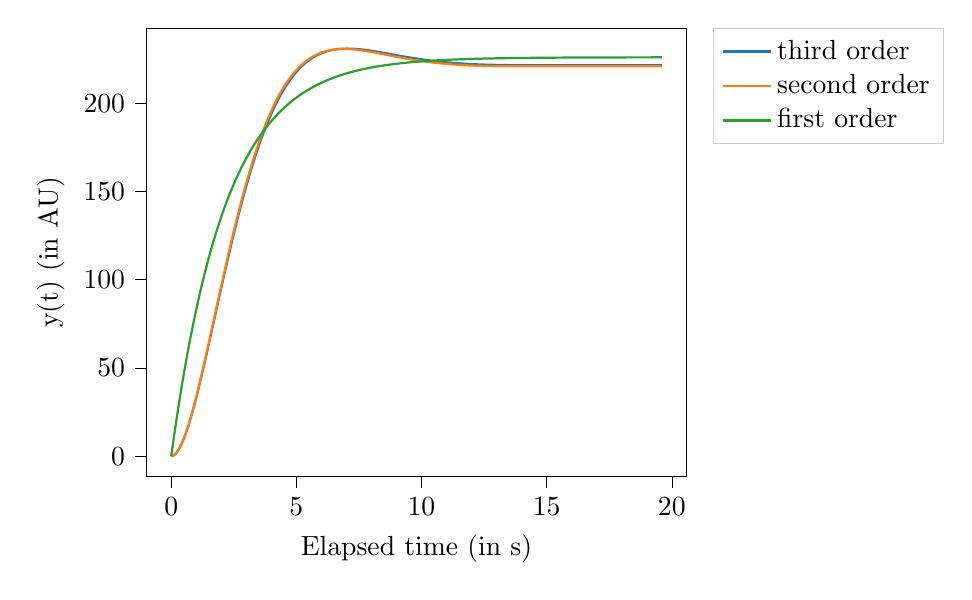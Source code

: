 % This file was created by tikzplotlib v0.9.5.
\begin{tikzpicture}

\definecolor{color0}{rgb}{0.122,0.467,0.706}
\definecolor{color1}{rgb}{1,0.498,0.055}
\definecolor{color2}{rgb}{0.173,0.627,0.173}

\begin{axis}[
legend cell align={left},
legend style={fill opacity=0.8, draw opacity=1, text opacity=1, at={(1.05,1)}, anchor=north west, draw=white!80!black},
tick align=outside,
tick pos=left,
x grid style={white!69.02!black},
xlabel={Elapsed time (in s)},
xmin=-0.98, xmax=20.58,
xtick style={color=black},
y grid style={white!69.02!black},
ylabel={y(t) (in AU)},
ymin=-11.544, ymax=242.43,
ytick style={color=black}
]
\addplot [thick, color0]
table {%
0 0
0.101 0.445
0.201 1.725
0.302 3.762
0.402 6.482
0.503 9.812
0.603 13.687
0.704 18.044
0.804 22.822
0.905 27.966
1.005 33.423
1.106 39.145
1.206 45.085
1.307 51.2
1.407 57.452
1.508 63.803
1.608 70.22
1.709 76.671
1.809 83.129
1.91 89.567
2.01 95.961
2.111 102.29
2.211 108.535
2.312 114.678
2.412 120.705
2.513 126.602
2.613 132.356
2.714 137.958
2.814 143.399
2.915 148.672
3.015 153.771
3.116 158.691
3.216 163.428
3.317 167.979
3.417 172.344
3.518 176.521
3.618 180.51
3.719 184.312
3.819 187.929
3.92 191.363
4.021 194.615
4.121 197.69
4.222 200.59
4.322 203.32
4.423 205.884
4.523 208.286
4.624 210.531
4.724 212.625
4.825 214.571
4.925 216.376
5.026 218.044
5.126 219.581
5.227 220.993
5.327 222.285
5.428 223.463
5.528 224.531
5.629 225.496
5.729 226.362
5.83 227.134
5.93 227.819
6.031 228.421
6.131 228.944
6.232 229.395
6.332 229.776
6.433 230.094
6.533 230.351
6.634 230.554
6.734 230.704
6.835 230.807
6.935 230.867
7.036 230.886
7.136 230.869
7.237 230.818
7.337 230.736
7.438 230.628
7.538 230.495
7.639 230.34
7.739 230.165
7.84 229.974
7.941 229.768
8.041 229.549
8.142 229.32
8.242 229.082
8.343 228.837
8.443 228.586
8.544 228.331
8.644 228.073
8.745 227.814
8.845 227.554
8.946 227.295
9.046 227.038
9.147 226.783
9.247 226.532
9.348 226.284
9.448 226.041
9.549 225.803
9.649 225.571
9.75 225.345
9.85 225.125
9.951 224.912
10.051 224.705
10.152 224.506
10.252 224.313
10.353 224.129
10.453 223.951
10.554 223.781
10.654 223.619
10.755 223.464
10.855 223.316
10.956 223.175
11.056 223.042
11.157 222.916
11.257 222.796
11.358 222.684
11.458 222.578
11.559 222.478
11.659 222.385
11.76 222.298
11.861 222.216
11.961 222.141
12.062 222.07
12.162 222.005
12.263 221.945
12.363 221.89
12.464 221.839
12.564 221.792
12.665 221.75
12.765 221.712
12.866 221.677
12.966 221.646
13.067 221.618
13.167 221.593
13.268 221.572
13.368 221.553
13.469 221.536
13.569 221.522
13.67 221.51
13.77 221.5
13.871 221.492
13.971 221.492
14.072 221.492
14.172 221.492
14.273 221.492
14.373 221.492
14.474 221.492
14.574 221.492
14.675 221.492
14.775 221.492
14.876 221.492
14.976 221.492
15.077 221.492
15.177 221.492
15.278 221.492
15.378 221.492
15.479 221.492
15.579 221.492
15.68 221.492
15.781 221.492
15.881 221.492
15.982 221.492
16.082 221.492
16.183 221.492
16.283 221.492
16.384 221.492
16.484 221.492
16.585 221.492
16.685 221.492
16.786 221.492
16.886 221.492
16.987 221.492
17.087 221.492
17.188 221.492
17.288 221.492
17.389 221.492
17.489 221.492
17.59 221.492
17.69 221.492
17.791 221.492
17.891 221.492
17.992 221.492
18.092 221.492
18.193 221.492
18.293 221.492
18.394 221.492
18.494 221.492
18.595 221.492
18.695 221.492
18.796 221.492
18.896 221.492
18.997 221.492
19.097 221.492
19.198 221.492
19.298 221.492
19.399 221.492
19.499 221.492
19.6 221.492
};
\addlegendentry{third order}
\addplot [thick, color1]
table {%
0 0
0.101 0.43
0.201 1.711
0.302 3.765
0.402 6.516
0.503 9.889
0.603 13.818
0.704 18.238
0.804 23.086
0.905 28.307
1.005 33.847
1.106 39.654
1.206 45.683
1.307 51.889
1.407 58.231
1.508 64.673
1.608 71.179
1.709 77.718
1.809 84.26
1.91 90.778
2.01 97.249
2.111 103.65
2.211 109.963
2.312 116.168
2.412 122.251
2.513 128.198
2.613 133.997
2.714 139.637
2.814 145.11
2.915 150.409
3.015 155.526
3.116 160.459
3.216 165.202
3.317 169.754
3.417 174.114
3.518 178.279
3.618 182.252
3.719 186.032
3.819 189.621
3.92 193.023
4.021 196.238
4.121 199.272
4.222 202.127
4.322 204.809
4.423 207.32
4.523 209.667
4.624 211.854
4.724 213.887
4.825 215.77
4.925 217.51
5.026 219.112
5.126 220.581
5.227 221.924
5.327 223.146
5.428 224.253
5.528 225.251
5.629 226.144
5.729 226.94
5.83 227.642
5.93 228.257
6.031 228.79
6.131 229.245
6.232 229.628
6.332 229.944
6.433 230.197
6.533 230.391
6.634 230.532
6.734 230.623
6.835 230.668
6.935 230.671
7.036 230.636
7.136 230.567
7.237 230.466
7.337 230.336
7.438 230.182
7.538 230.005
7.639 229.808
7.739 229.595
7.84 229.366
7.941 229.125
8.041 228.873
8.142 228.613
8.242 228.346
8.343 228.074
8.443 227.799
8.544 227.521
8.644 227.243
8.745 226.965
8.845 226.688
8.946 226.414
9.046 226.143
9.147 225.876
9.247 225.614
9.348 225.358
9.448 225.108
9.549 224.864
9.649 224.627
9.75 224.398
9.85 224.175
9.951 223.961
10.051 223.755
10.152 223.557
10.252 223.367
10.353 223.185
10.453 223.011
10.554 222.846
10.654 222.689
10.755 222.539
10.855 222.398
10.956 222.265
11.056 222.139
11.157 222.021
11.257 221.91
11.358 221.806
11.458 221.71
11.559 221.62
11.659 221.536
11.76 221.459
11.861 221.387
11.961 221.322
12.062 221.261
12.162 221.207
12.263 221.157
12.363 221.112
12.464 221.071
12.564 221.035
12.665 221.003
12.765 220.975
12.866 220.95
12.966 220.929
13.067 220.911
13.167 220.896
13.268 220.884
13.368 220.875
13.469 220.867
13.569 220.862
13.67 220.859
13.77 220.858
13.871 220.859
13.971 220.859
14.072 220.859
14.172 220.859
14.273 220.859
14.373 220.859
14.474 220.859
14.574 220.859
14.675 220.859
14.775 220.859
14.876 220.859
14.976 220.859
15.077 220.859
15.177 220.859
15.278 220.859
15.378 220.859
15.479 220.859
15.579 220.859
15.68 220.859
15.781 220.859
15.881 220.859
15.982 220.859
16.082 220.859
16.183 220.859
16.283 220.859
16.384 220.859
16.484 220.859
16.585 220.859
16.685 220.859
16.786 220.859
16.886 220.859
16.987 220.859
17.087 220.859
17.188 220.859
17.288 220.859
17.389 220.859
17.489 220.859
17.59 220.859
17.69 220.859
17.791 220.859
17.891 220.859
17.992 220.859
18.092 220.859
18.193 220.859
18.293 220.859
18.394 220.859
18.494 220.859
18.595 220.859
18.695 220.859
18.796 220.859
18.896 220.859
18.997 220.859
19.097 220.859
19.198 220.859
19.298 220.859
19.399 220.859
19.499 220.859
19.6 220.859
};
\addlegendentry{second order}
\addplot [thick, color2]
table {%
0 0
0.101 10.17
0.201 19.882
0.302 29.157
0.402 38.014
0.503 46.473
0.603 54.552
0.704 62.266
0.804 69.634
0.905 76.669
1.005 83.388
1.106 89.805
1.206 95.933
1.307 101.785
1.407 107.374
1.508 112.711
1.608 117.808
1.709 122.676
1.809 127.324
1.91 131.764
2.01 136.003
2.111 140.052
2.211 143.918
2.312 147.611
2.412 151.137
2.513 154.504
2.613 157.72
2.714 160.792
2.814 163.725
2.915 166.526
3.015 169.201
3.116 171.755
3.216 174.195
3.317 176.524
3.417 178.749
3.518 180.874
3.618 182.903
3.719 184.841
3.819 186.692
3.92 188.459
4.021 190.147
4.121 191.759
4.222 193.298
4.322 194.768
4.423 196.172
4.523 197.512
4.624 198.793
4.724 200.015
4.825 201.183
4.925 202.298
5.026 203.363
5.126 204.38
5.227 205.351
5.327 206.279
5.428 207.164
5.528 208.01
5.629 208.818
5.729 209.59
5.83 210.326
5.93 211.03
6.031 211.702
6.131 212.343
6.232 212.956
6.332 213.541
6.433 214.1
6.533 214.634
6.634 215.144
6.734 215.631
6.835 216.095
6.935 216.539
7.036 216.963
7.136 217.368
7.237 217.755
7.337 218.124
7.438 218.477
7.538 218.813
7.639 219.135
7.739 219.442
7.84 219.735
7.941 220.015
8.041 220.283
8.142 220.538
8.242 220.782
8.343 221.015
8.443 221.238
8.544 221.45
8.644 221.653
8.745 221.847
8.845 222.032
8.946 222.209
9.046 222.378
9.147 222.539
9.247 222.693
9.348 222.84
9.448 222.98
9.549 223.114
9.649 223.242
9.75 223.364
9.85 223.481
9.951 223.593
10.051 223.699
10.152 223.801
10.252 223.898
10.353 223.991
10.453 224.079
10.554 224.164
10.654 224.245
10.755 224.322
10.855 224.396
10.956 224.466
11.056 224.533
11.157 224.597
11.257 224.659
11.358 224.717
11.458 224.773
11.559 224.826
11.659 224.877
11.76 224.926
11.861 224.972
11.961 225.017
12.062 225.059
12.162 225.1
12.263 225.138
12.363 225.175
12.464 225.211
12.564 225.244
12.665 225.276
12.765 225.307
12.866 225.336
12.966 225.364
13.067 225.391
13.167 225.417
13.268 225.441
13.368 225.464
13.469 225.487
13.569 225.508
13.67 225.528
13.77 225.548
13.871 225.566
13.971 225.584
14.072 225.601
14.172 225.617
14.273 225.632
14.373 225.647
14.474 225.661
14.574 225.674
14.675 225.687
14.775 225.699
14.876 225.711
14.976 225.722
15.077 225.733
15.177 225.743
15.278 225.753
15.378 225.762
15.479 225.771
15.579 225.779
15.68 225.787
15.781 225.795
15.881 225.802
15.982 225.81
16.082 225.816
16.183 225.823
16.283 225.829
16.384 225.835
16.484 225.84
16.585 225.846
16.685 225.851
16.786 225.856
16.886 225.86
16.987 225.865
17.087 225.869
17.188 225.873
17.288 225.877
17.389 225.88
17.489 225.884
17.59 225.887
17.69 225.891
17.791 225.894
17.891 225.897
17.992 225.899
18.092 225.902
18.193 225.905
18.293 225.907
18.394 225.909
18.494 225.912
18.595 225.914
18.695 225.916
18.796 225.918
18.896 225.92
18.997 225.921
19.097 225.923
19.198 225.925
19.298 225.926
19.399 225.928
19.499 225.929
19.6 225.93
};
\addlegendentry{first order}
\end{axis}

\end{tikzpicture}
